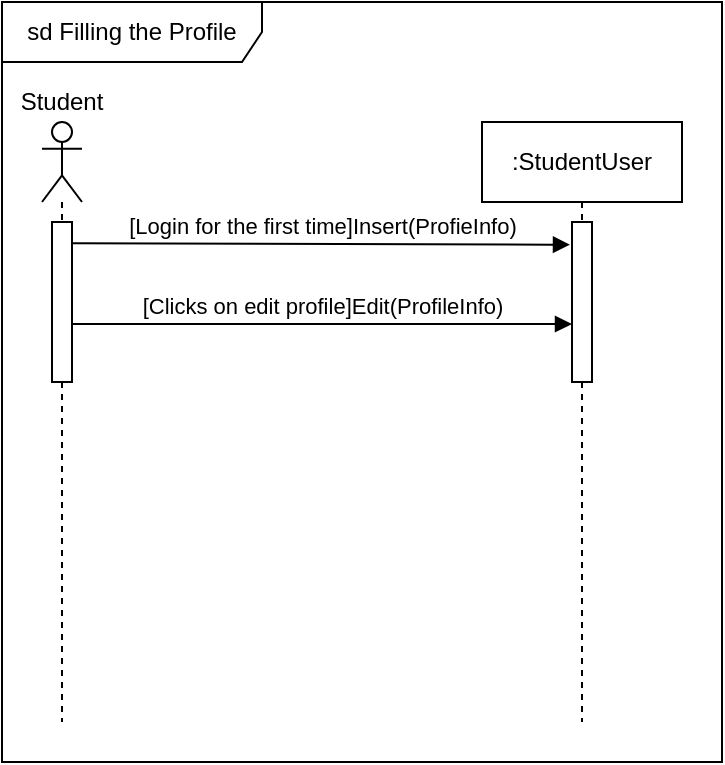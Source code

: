 <mxfile version="10.6.7" type="github"><diagram id="_TlFynqci8EF_9234J9W" name="Page-1"><mxGraphModel dx="754" dy="467" grid="1" gridSize="10" guides="1" tooltips="1" connect="1" arrows="1" fold="1" page="1" pageScale="1" pageWidth="827" pageHeight="1169" math="0" shadow="0"><root><mxCell id="0"/><mxCell id="1" parent="0"/><mxCell id="X4aaPhpUOuWZp7ELRW5L-1" value="sd Filling the Profile" style="shape=umlFrame;whiteSpace=wrap;html=1;width=130;height=30;" vertex="1" parent="1"><mxGeometry x="40" y="30" width="360" height="380" as="geometry"/></mxCell><mxCell id="X4aaPhpUOuWZp7ELRW5L-2" value="" style="shape=umlLifeline;participant=umlActor;perimeter=lifelinePerimeter;whiteSpace=wrap;html=1;container=1;collapsible=0;recursiveResize=0;verticalAlign=top;spacingTop=36;labelBackgroundColor=#ffffff;outlineConnect=0;" vertex="1" parent="1"><mxGeometry x="60" y="90" width="20" height="300" as="geometry"/></mxCell><mxCell id="X4aaPhpUOuWZp7ELRW5L-6" value="" style="html=1;points=[];perimeter=orthogonalPerimeter;" vertex="1" parent="X4aaPhpUOuWZp7ELRW5L-2"><mxGeometry x="5" y="50" width="10" height="80" as="geometry"/></mxCell><mxCell id="X4aaPhpUOuWZp7ELRW5L-3" value="Student&lt;br&gt;" style="text;html=1;strokeColor=none;fillColor=none;align=center;verticalAlign=middle;whiteSpace=wrap;rounded=0;" vertex="1" parent="1"><mxGeometry x="50" y="70" width="40" height="20" as="geometry"/></mxCell><mxCell id="X4aaPhpUOuWZp7ELRW5L-5" value=":StudentUser" style="shape=umlLifeline;perimeter=lifelinePerimeter;whiteSpace=wrap;html=1;container=1;collapsible=0;recursiveResize=0;outlineConnect=0;" vertex="1" parent="1"><mxGeometry x="280" y="90" width="100" height="300" as="geometry"/></mxCell><mxCell id="X4aaPhpUOuWZp7ELRW5L-7" value="" style="html=1;points=[];perimeter=orthogonalPerimeter;" vertex="1" parent="X4aaPhpUOuWZp7ELRW5L-5"><mxGeometry x="45" y="50" width="10" height="80" as="geometry"/></mxCell><mxCell id="X4aaPhpUOuWZp7ELRW5L-8" value="[Login for the first time]Insert(ProfieInfo)" style="html=1;verticalAlign=bottom;endArrow=block;entryX=-0.1;entryY=0.142;entryDx=0;entryDy=0;entryPerimeter=0;exitX=1.033;exitY=0.133;exitDx=0;exitDy=0;exitPerimeter=0;" edge="1" parent="1" source="X4aaPhpUOuWZp7ELRW5L-6" target="X4aaPhpUOuWZp7ELRW5L-7"><mxGeometry width="80" relative="1" as="geometry"><mxPoint x="78" y="151" as="sourcePoint"/><mxPoint x="180" y="150" as="targetPoint"/></mxGeometry></mxCell><mxCell id="X4aaPhpUOuWZp7ELRW5L-9" value="[Clicks on edit profile]Edit(ProfileInfo)" style="html=1;verticalAlign=bottom;endArrow=block;" edge="1" parent="1"><mxGeometry width="80" relative="1" as="geometry"><mxPoint x="75" y="191" as="sourcePoint"/><mxPoint x="325" y="191" as="targetPoint"/></mxGeometry></mxCell></root></mxGraphModel></diagram></mxfile>